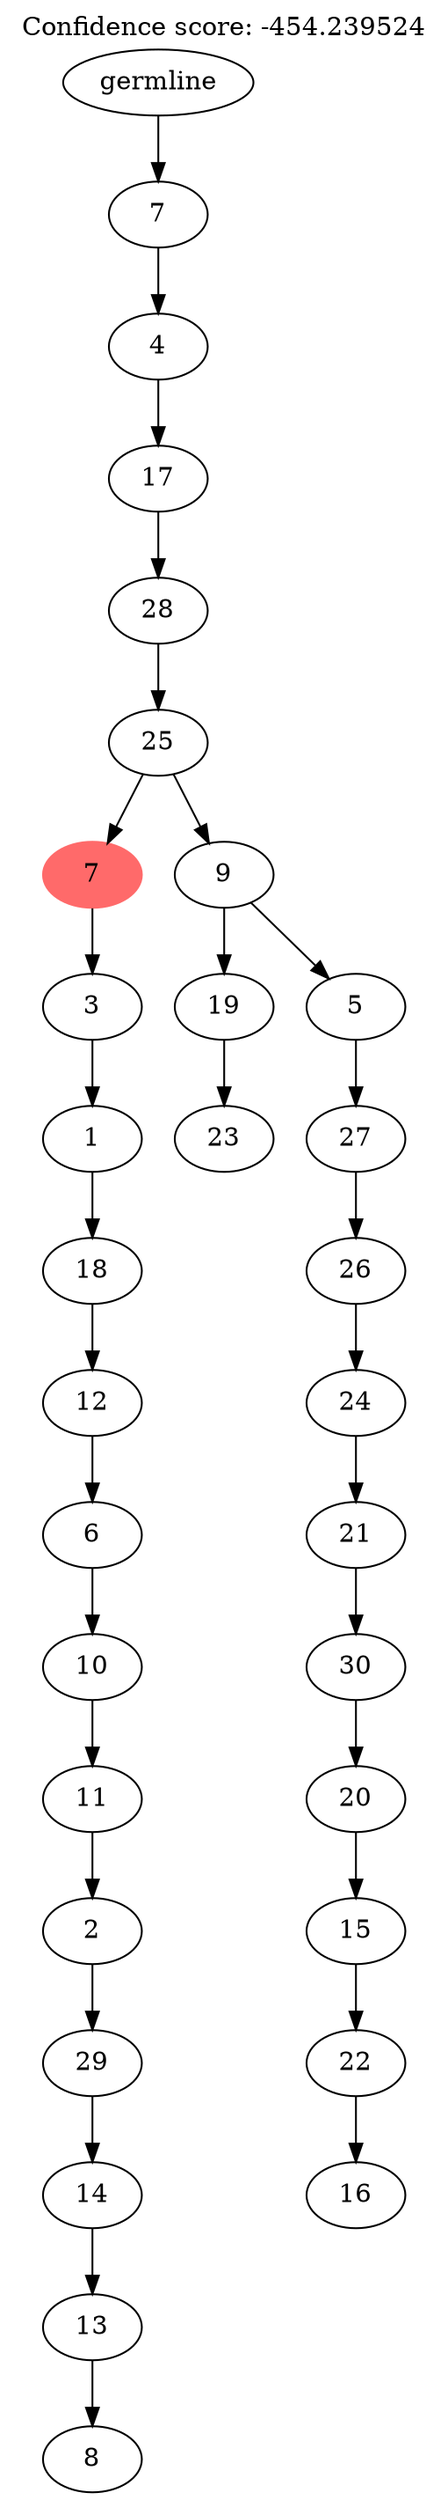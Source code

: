 digraph g {
	"30" -> "31";
	"31" [label="8"];
	"29" -> "30";
	"30" [label="13"];
	"28" -> "29";
	"29" [label="14"];
	"27" -> "28";
	"28" [label="29"];
	"26" -> "27";
	"27" [label="2"];
	"25" -> "26";
	"26" [label="11"];
	"24" -> "25";
	"25" [label="10"];
	"23" -> "24";
	"24" [label="6"];
	"22" -> "23";
	"23" [label="12"];
	"21" -> "22";
	"22" [label="18"];
	"20" -> "21";
	"21" [label="1"];
	"19" -> "20";
	"20" [label="3"];
	"17" -> "18";
	"18" [label="23"];
	"15" -> "16";
	"16" [label="16"];
	"14" -> "15";
	"15" [label="22"];
	"13" -> "14";
	"14" [label="15"];
	"12" -> "13";
	"13" [label="20"];
	"11" -> "12";
	"12" [label="30"];
	"10" -> "11";
	"11" [label="21"];
	"9" -> "10";
	"10" [label="24"];
	"8" -> "9";
	"9" [label="26"];
	"7" -> "8";
	"8" [label="27"];
	"6" -> "7";
	"7" [label="5"];
	"6" -> "17";
	"17" [label="19"];
	"5" -> "6";
	"6" [label="9"];
	"5" -> "19";
	"19" [color=indianred1, style=filled, label="7"];
	"4" -> "5";
	"5" [label="25"];
	"3" -> "4";
	"4" [label="28"];
	"2" -> "3";
	"3" [label="17"];
	"1" -> "2";
	"2" [label="4"];
	"0" -> "1";
	"1" [label="7"];
	"0" [label="germline"];
	labelloc="t";
	label="Confidence score: -454.239524";
}
